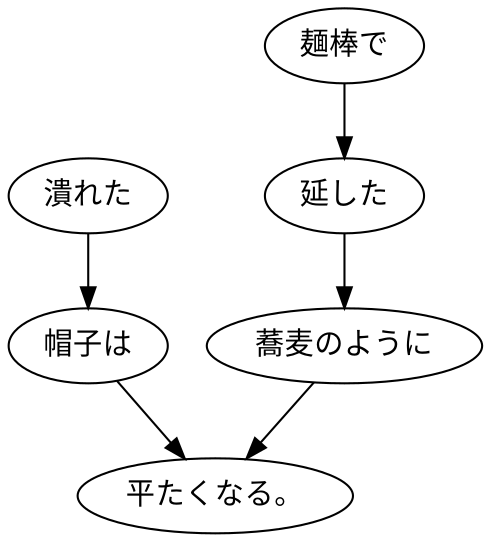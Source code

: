 digraph graph3468 {
	node0 [label="潰れた"];
	node1 [label="帽子は"];
	node2 [label="麺棒で"];
	node3 [label="延した"];
	node4 [label="蕎麦のように"];
	node5 [label="平たくなる。"];
	node0 -> node1;
	node1 -> node5;
	node2 -> node3;
	node3 -> node4;
	node4 -> node5;
}
